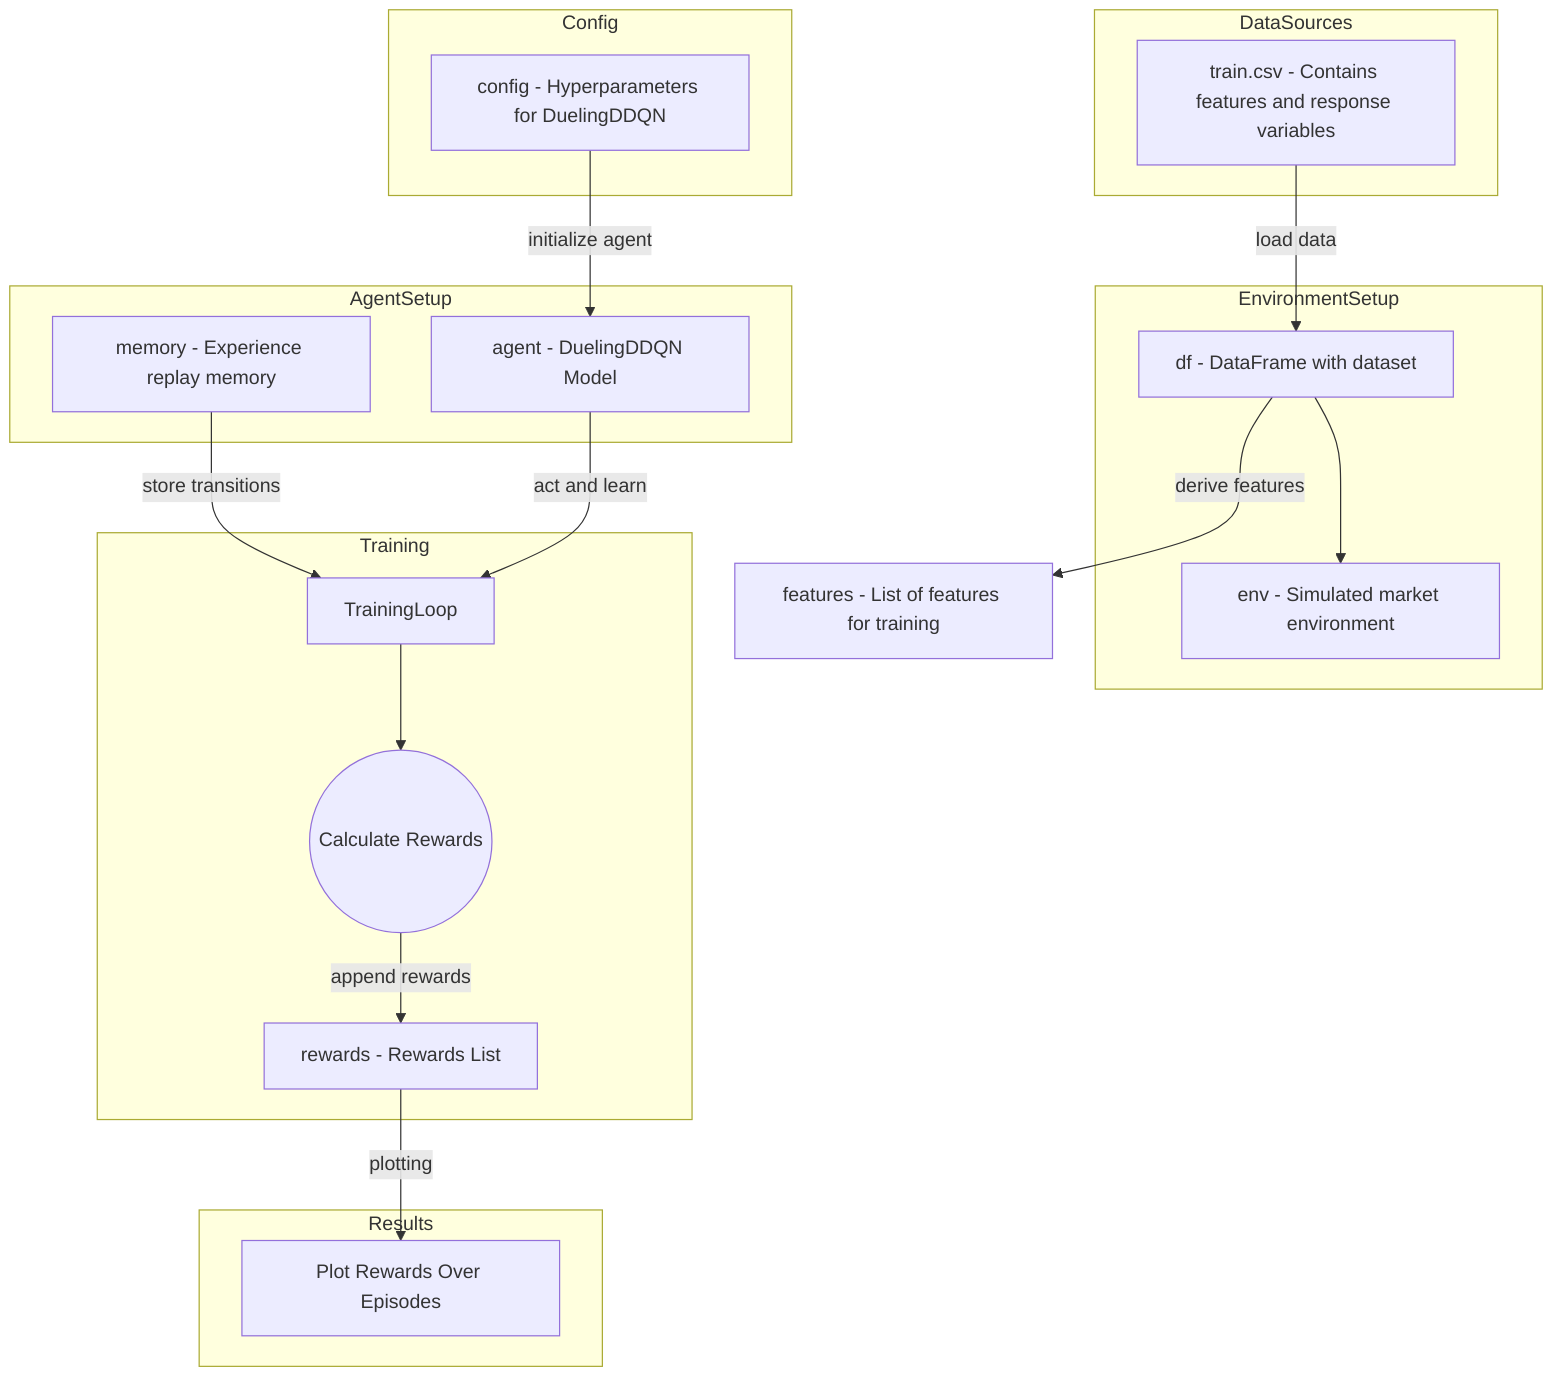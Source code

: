 flowchart TD
    subgraph DataSources
        A["train.csv - Contains features and response variables"] 
    end
    A --> |"load data"| B["df - DataFrame with dataset"] 
    B --> |"derive features"| C["features - List of features for training"]
    
    subgraph EnvironmentSetup
        B --> D["env - Simulated market environment"]
    end

    subgraph Config
        E["config - Hyperparameters for DuelingDDQN"] 
    end

    subgraph AgentSetup
        F["memory - Experience replay memory"]
        G["agent - DuelingDDQN Model"]
    end
    E --> |"initialize agent"| G
    F --> |"store transitions"| H[TrainingLoop]
    G --> |"act and learn"| H
    
    subgraph Training
        H --> I(("Calculate Rewards"))
        I --> |"append rewards"| J["rewards - Rewards List"]
    end

    subgraph Results
        J --> |"plotting"| K["Plot Rewards Over Episodes"]
    end

    %% Comments explaining components
    %% DataSources: Initial loading of data from CSV
    %% EnvironmentSetup: Creating market environment
    %% AgentSetup: Setting up experience replay and agent model
    %% Training: Loop to interact with environment, update replay memory, and train agent
    %% Results: Subsequent use of gathered data for plotting